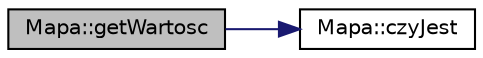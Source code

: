digraph G
{
  edge [fontname="Helvetica",fontsize="10",labelfontname="Helvetica",labelfontsize="10"];
  node [fontname="Helvetica",fontsize="10",shape=record];
  rankdir="LR";
  Node1 [label="Mapa::getWartosc",height=0.2,width=0.4,color="black", fillcolor="grey75", style="filled" fontcolor="black"];
  Node1 -> Node2 [color="midnightblue",fontsize="10",style="solid",fontname="Helvetica"];
  Node2 [label="Mapa::czyJest",height=0.2,width=0.4,color="black", fillcolor="white", style="filled",URL="$class_mapa.html#a4df67279f14ea63283fa535afa23b300",tooltip="Funkcja sprawdzająca czy element o danym kluczu jest w mapie."];
}
